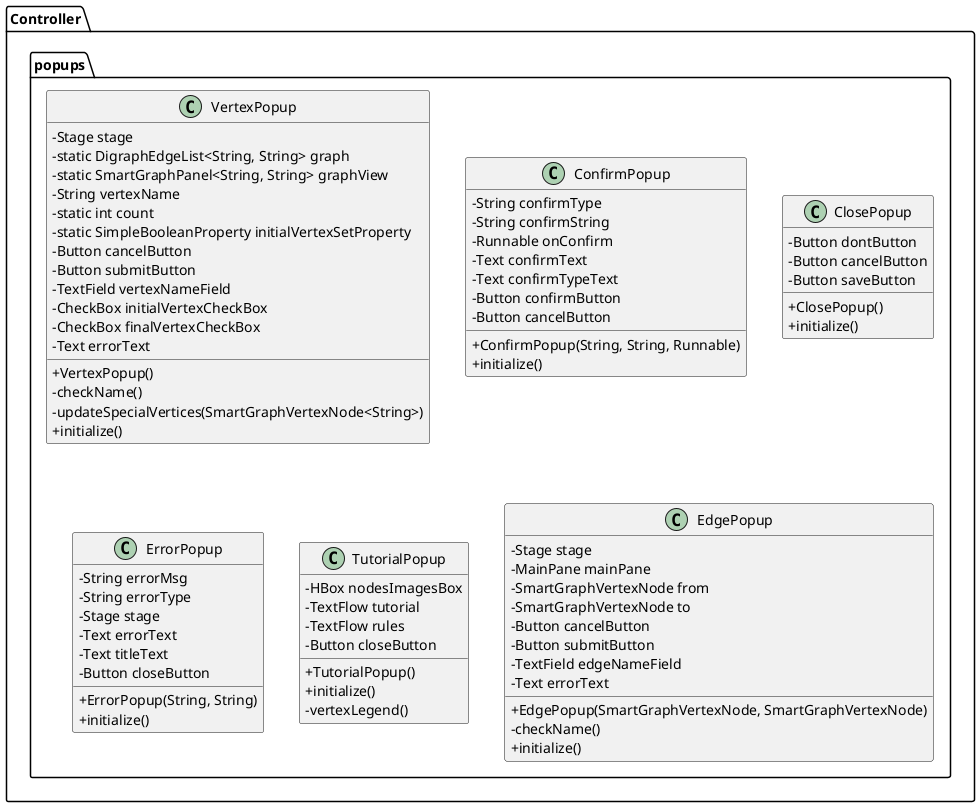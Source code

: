 @startuml

package Controller.popups {
   skinparam classAttributeIconSize 0
    
class VertexPopup {
    - Stage stage
    - static DigraphEdgeList<String, String> graph
    - static SmartGraphPanel<String, String> graphView
    - String vertexName
    - static int count
    - static SimpleBooleanProperty initialVertexSetProperty
    - Button cancelButton
    - Button submitButton
    - TextField vertexNameField
    - CheckBox initialVertexCheckBox
    - CheckBox finalVertexCheckBox
    - Text errorText
    + VertexPopup()
    - checkName()
    - updateSpecialVertices(SmartGraphVertexNode<String>)
    + initialize()
}
class ConfirmPopup {
    - String confirmType
    - String confirmString
    - Runnable onConfirm
    - Text confirmText
    - Text confirmTypeText
    - Button confirmButton
    - Button cancelButton
    + ConfirmPopup(String, String, Runnable)
    + initialize()
}  
class ClosePopup {
    - Button dontButton
    - Button cancelButton
    - Button saveButton
    + ClosePopup()
    + initialize()
}   

class ErrorPopup {
    - String errorMsg
    - String errorType
    - Stage stage
    - Text errorText
    - Text titleText
    - Button closeButton
    + ErrorPopup(String, String)
    + initialize()
}
class TutorialPopup {
    - HBox nodesImagesBox
    - TextFlow tutorial
    - TextFlow rules
    - Button closeButton
    + TutorialPopup()
    + initialize()
    - vertexLegend()
}
class EdgePopup {
    - Stage stage
    - MainPane mainPane
    - SmartGraphVertexNode from
    - SmartGraphVertexNode to
    - Button cancelButton
    - Button submitButton
    - TextField edgeNameField
    - Text errorText
    + EdgePopup(SmartGraphVertexNode, SmartGraphVertexNode)
    - checkName()
    + initialize()
}

}

@enduml
